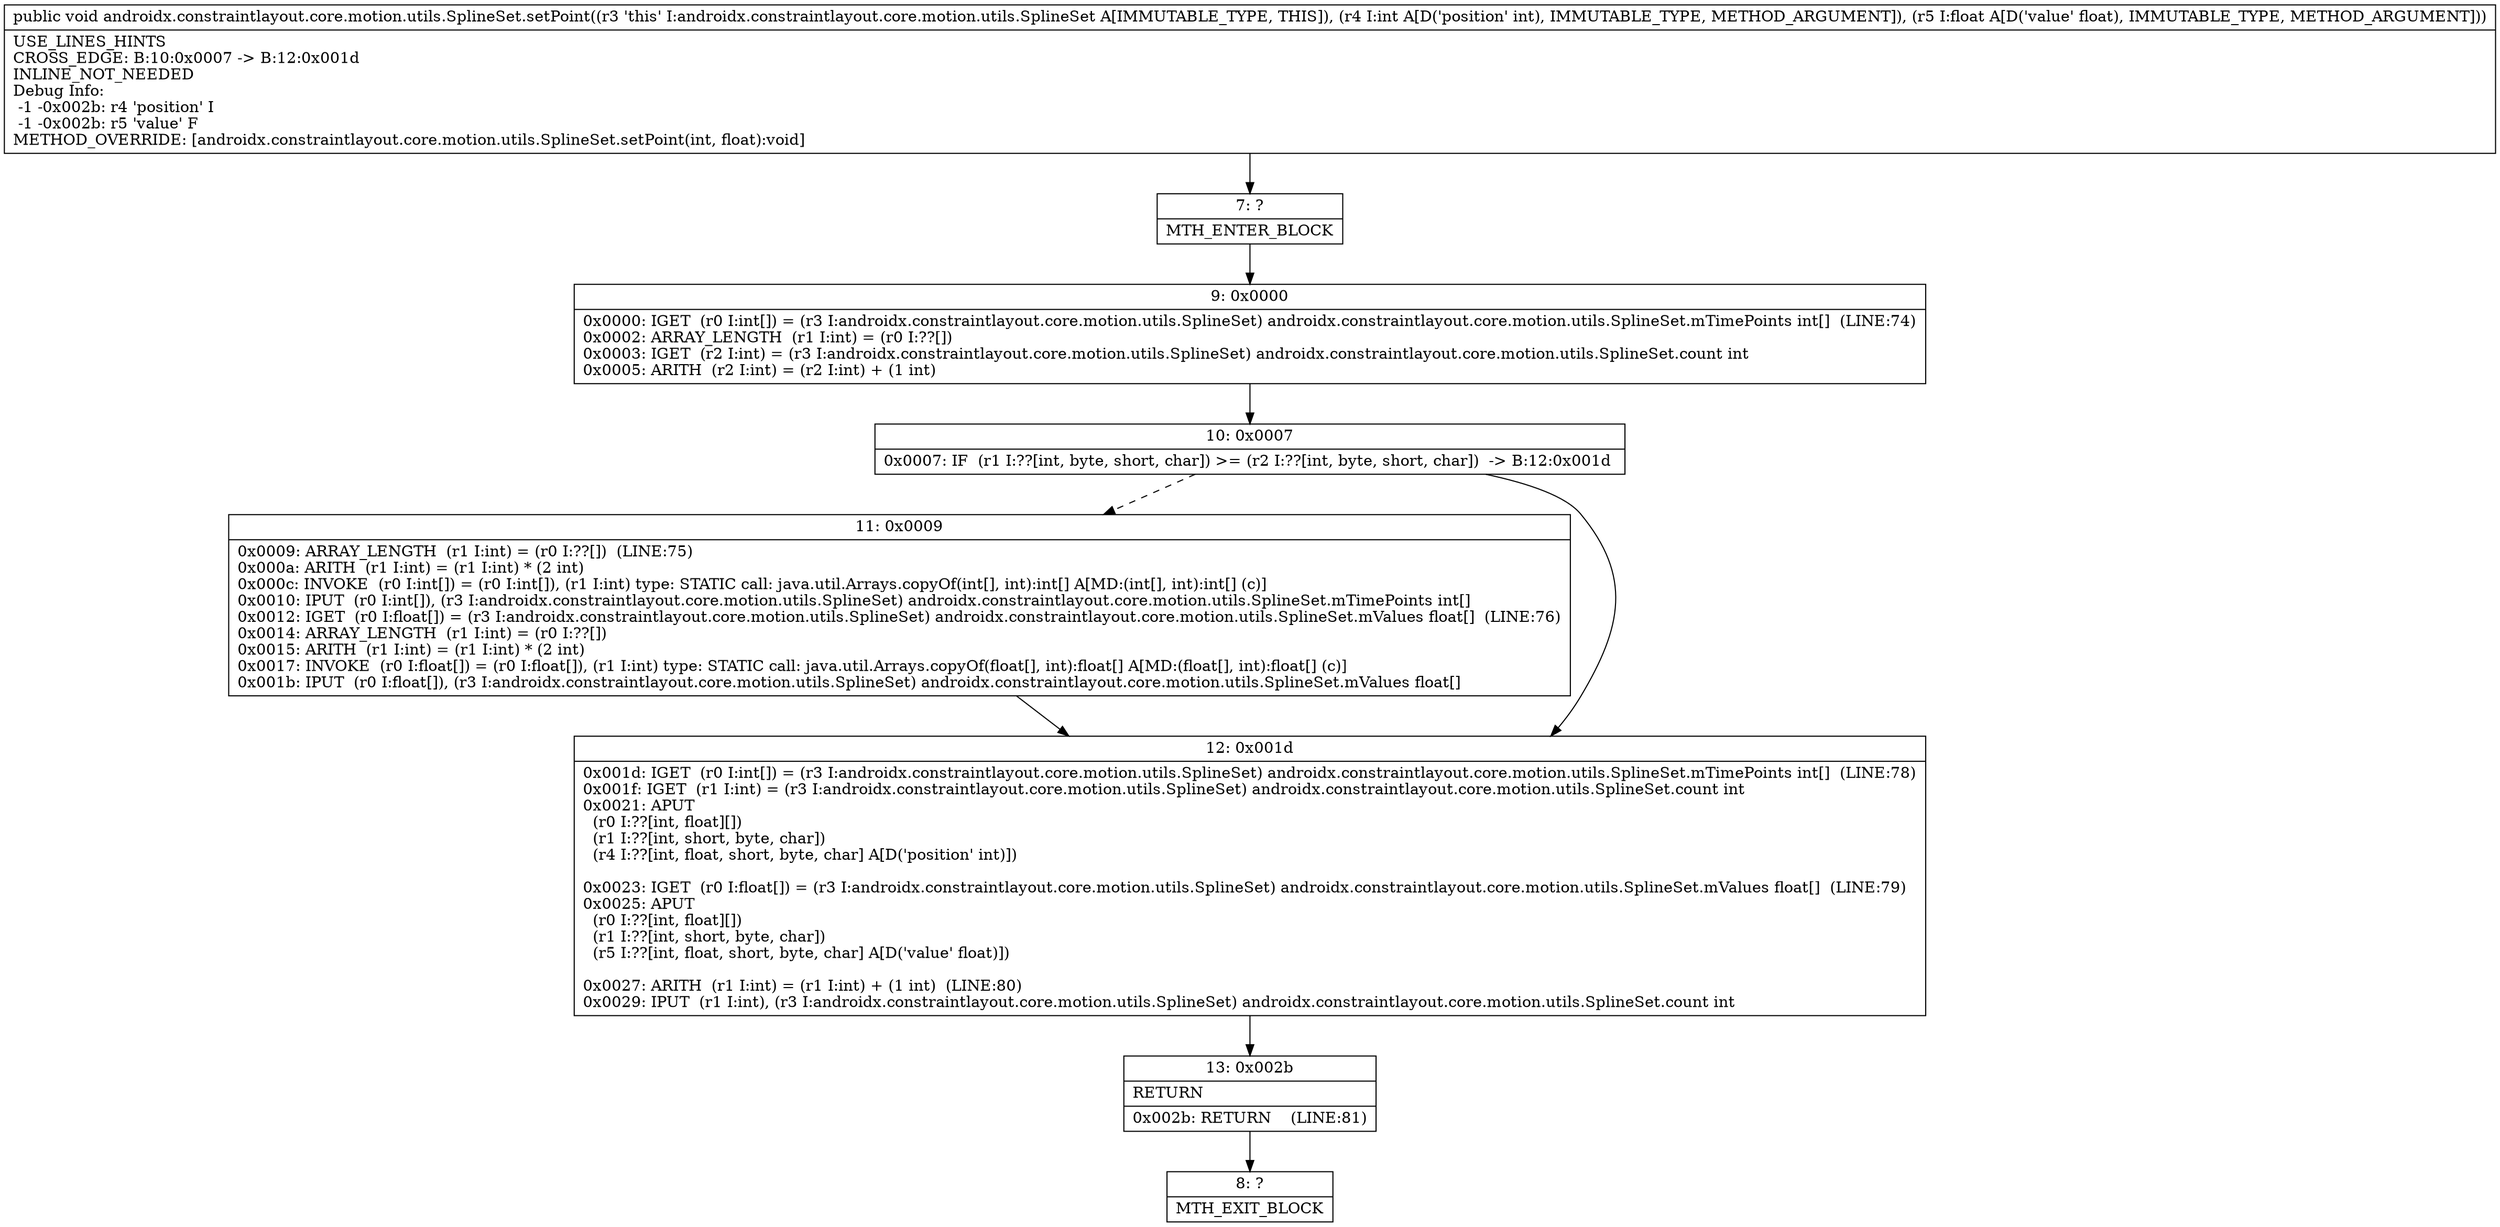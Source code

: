 digraph "CFG forandroidx.constraintlayout.core.motion.utils.SplineSet.setPoint(IF)V" {
Node_7 [shape=record,label="{7\:\ ?|MTH_ENTER_BLOCK\l}"];
Node_9 [shape=record,label="{9\:\ 0x0000|0x0000: IGET  (r0 I:int[]) = (r3 I:androidx.constraintlayout.core.motion.utils.SplineSet) androidx.constraintlayout.core.motion.utils.SplineSet.mTimePoints int[]  (LINE:74)\l0x0002: ARRAY_LENGTH  (r1 I:int) = (r0 I:??[]) \l0x0003: IGET  (r2 I:int) = (r3 I:androidx.constraintlayout.core.motion.utils.SplineSet) androidx.constraintlayout.core.motion.utils.SplineSet.count int \l0x0005: ARITH  (r2 I:int) = (r2 I:int) + (1 int) \l}"];
Node_10 [shape=record,label="{10\:\ 0x0007|0x0007: IF  (r1 I:??[int, byte, short, char]) \>= (r2 I:??[int, byte, short, char])  \-\> B:12:0x001d \l}"];
Node_11 [shape=record,label="{11\:\ 0x0009|0x0009: ARRAY_LENGTH  (r1 I:int) = (r0 I:??[])  (LINE:75)\l0x000a: ARITH  (r1 I:int) = (r1 I:int) * (2 int) \l0x000c: INVOKE  (r0 I:int[]) = (r0 I:int[]), (r1 I:int) type: STATIC call: java.util.Arrays.copyOf(int[], int):int[] A[MD:(int[], int):int[] (c)]\l0x0010: IPUT  (r0 I:int[]), (r3 I:androidx.constraintlayout.core.motion.utils.SplineSet) androidx.constraintlayout.core.motion.utils.SplineSet.mTimePoints int[] \l0x0012: IGET  (r0 I:float[]) = (r3 I:androidx.constraintlayout.core.motion.utils.SplineSet) androidx.constraintlayout.core.motion.utils.SplineSet.mValues float[]  (LINE:76)\l0x0014: ARRAY_LENGTH  (r1 I:int) = (r0 I:??[]) \l0x0015: ARITH  (r1 I:int) = (r1 I:int) * (2 int) \l0x0017: INVOKE  (r0 I:float[]) = (r0 I:float[]), (r1 I:int) type: STATIC call: java.util.Arrays.copyOf(float[], int):float[] A[MD:(float[], int):float[] (c)]\l0x001b: IPUT  (r0 I:float[]), (r3 I:androidx.constraintlayout.core.motion.utils.SplineSet) androidx.constraintlayout.core.motion.utils.SplineSet.mValues float[] \l}"];
Node_12 [shape=record,label="{12\:\ 0x001d|0x001d: IGET  (r0 I:int[]) = (r3 I:androidx.constraintlayout.core.motion.utils.SplineSet) androidx.constraintlayout.core.motion.utils.SplineSet.mTimePoints int[]  (LINE:78)\l0x001f: IGET  (r1 I:int) = (r3 I:androidx.constraintlayout.core.motion.utils.SplineSet) androidx.constraintlayout.core.motion.utils.SplineSet.count int \l0x0021: APUT  \l  (r0 I:??[int, float][])\l  (r1 I:??[int, short, byte, char])\l  (r4 I:??[int, float, short, byte, char] A[D('position' int)])\l \l0x0023: IGET  (r0 I:float[]) = (r3 I:androidx.constraintlayout.core.motion.utils.SplineSet) androidx.constraintlayout.core.motion.utils.SplineSet.mValues float[]  (LINE:79)\l0x0025: APUT  \l  (r0 I:??[int, float][])\l  (r1 I:??[int, short, byte, char])\l  (r5 I:??[int, float, short, byte, char] A[D('value' float)])\l \l0x0027: ARITH  (r1 I:int) = (r1 I:int) + (1 int)  (LINE:80)\l0x0029: IPUT  (r1 I:int), (r3 I:androidx.constraintlayout.core.motion.utils.SplineSet) androidx.constraintlayout.core.motion.utils.SplineSet.count int \l}"];
Node_13 [shape=record,label="{13\:\ 0x002b|RETURN\l|0x002b: RETURN    (LINE:81)\l}"];
Node_8 [shape=record,label="{8\:\ ?|MTH_EXIT_BLOCK\l}"];
MethodNode[shape=record,label="{public void androidx.constraintlayout.core.motion.utils.SplineSet.setPoint((r3 'this' I:androidx.constraintlayout.core.motion.utils.SplineSet A[IMMUTABLE_TYPE, THIS]), (r4 I:int A[D('position' int), IMMUTABLE_TYPE, METHOD_ARGUMENT]), (r5 I:float A[D('value' float), IMMUTABLE_TYPE, METHOD_ARGUMENT]))  | USE_LINES_HINTS\lCROSS_EDGE: B:10:0x0007 \-\> B:12:0x001d\lINLINE_NOT_NEEDED\lDebug Info:\l  \-1 \-0x002b: r4 'position' I\l  \-1 \-0x002b: r5 'value' F\lMETHOD_OVERRIDE: [androidx.constraintlayout.core.motion.utils.SplineSet.setPoint(int, float):void]\l}"];
MethodNode -> Node_7;Node_7 -> Node_9;
Node_9 -> Node_10;
Node_10 -> Node_11[style=dashed];
Node_10 -> Node_12;
Node_11 -> Node_12;
Node_12 -> Node_13;
Node_13 -> Node_8;
}

